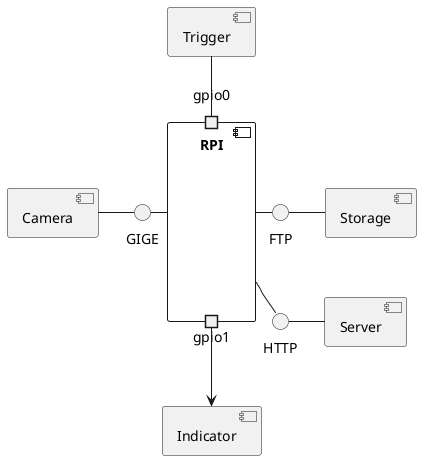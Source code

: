 @startuml

component Storage
component Server
component Trigger
component Indicator
component Camera


Camera - GIGE
GIGE - RPI
HTTP - Server


component RPI {
  portin gpio0
  portout gpio1
}

RPI -- HTTP
RPI - FTP

Trigger -- gpio0
gpio1 --> Indicator



FTP - Storage




@enduml